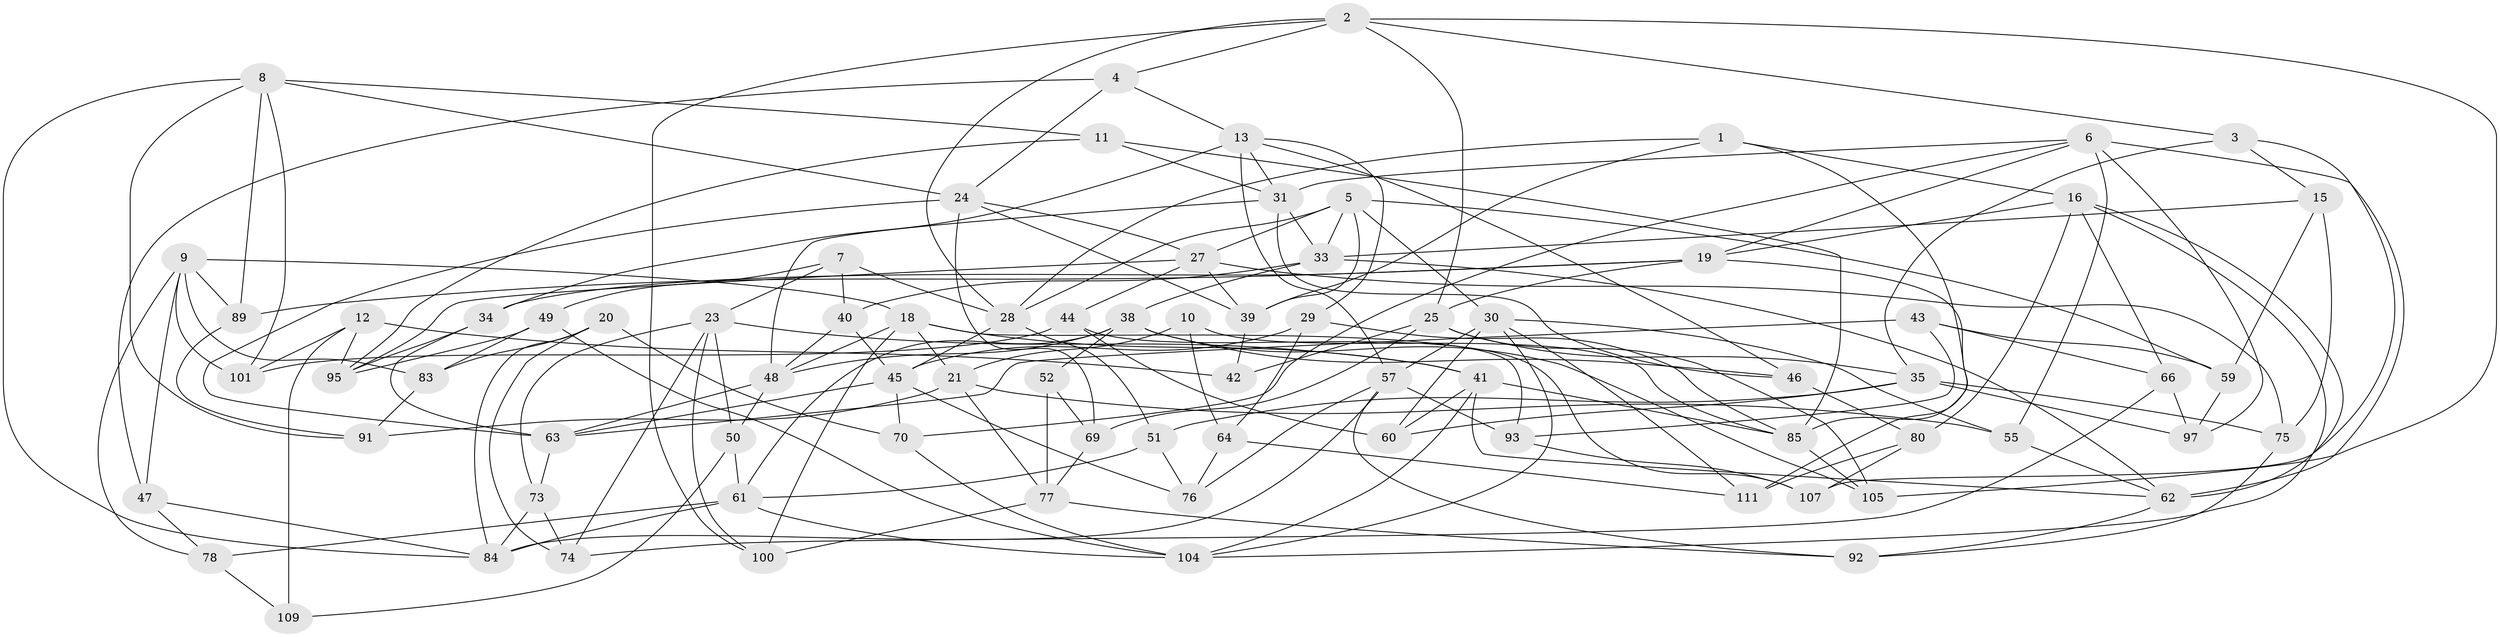 // Generated by graph-tools (version 1.1) at 2025/52/02/27/25 19:52:27]
// undirected, 79 vertices, 187 edges
graph export_dot {
graph [start="1"]
  node [color=gray90,style=filled];
  1;
  2 [super="+68"];
  3;
  4;
  5 [super="+17"];
  6 [super="+54"];
  7;
  8 [super="+32"];
  9 [super="+65"];
  10;
  11;
  12 [super="+22"];
  13 [super="+14"];
  15;
  16 [super="+110"];
  18 [super="+67"];
  19 [super="+58"];
  20;
  21 [super="+37"];
  23 [super="+81"];
  24 [super="+26"];
  25 [super="+36"];
  27 [super="+79"];
  28 [super="+56"];
  29;
  30 [super="+90"];
  31 [super="+71"];
  33 [super="+53"];
  34;
  35 [super="+102"];
  38 [super="+94"];
  39 [super="+112"];
  40;
  41 [super="+103"];
  42;
  43;
  44;
  45 [super="+72"];
  46;
  47;
  48 [super="+86"];
  49;
  50;
  51;
  52;
  55;
  57 [super="+113"];
  59;
  60;
  61 [super="+87"];
  62 [super="+82"];
  63 [super="+98"];
  64;
  66;
  69;
  70;
  73;
  74;
  75;
  76;
  77 [super="+108"];
  78;
  80;
  83;
  84 [super="+88"];
  85 [super="+96"];
  89;
  91;
  92;
  93;
  95 [super="+99"];
  97;
  100;
  101;
  104 [super="+106"];
  105;
  107;
  109;
  111;
  1 -- 28;
  1 -- 85;
  1 -- 16;
  1 -- 39;
  2 -- 105;
  2 -- 100;
  2 -- 25;
  2 -- 3;
  2 -- 4;
  2 -- 28;
  3 -- 107;
  3 -- 35;
  3 -- 15;
  4 -- 13;
  4 -- 24;
  4 -- 47;
  5 -- 33;
  5 -- 28;
  5 -- 59;
  5 -- 27;
  5 -- 30;
  5 -- 39;
  6 -- 62;
  6 -- 70;
  6 -- 97;
  6 -- 19;
  6 -- 55;
  6 -- 31;
  7 -- 23;
  7 -- 49;
  7 -- 40;
  7 -- 28;
  8 -- 11;
  8 -- 89;
  8 -- 91;
  8 -- 84;
  8 -- 101;
  8 -- 24;
  9 -- 78;
  9 -- 83;
  9 -- 89;
  9 -- 101;
  9 -- 47;
  9 -- 18;
  10 -- 21 [weight=2];
  10 -- 64;
  10 -- 85;
  11 -- 95;
  11 -- 31;
  11 -- 85;
  12 -- 42;
  12 -- 109 [weight=2];
  12 -- 95 [weight=2];
  12 -- 101;
  13 -- 34;
  13 -- 29;
  13 -- 57;
  13 -- 46;
  13 -- 31;
  15 -- 75;
  15 -- 59;
  15 -- 33;
  16 -- 80;
  16 -- 19;
  16 -- 104;
  16 -- 66;
  16 -- 62;
  18 -- 21;
  18 -- 93;
  18 -- 100;
  18 -- 48;
  18 -- 41;
  19 -- 89;
  19 -- 25;
  19 -- 34;
  19 -- 111;
  20 -- 74;
  20 -- 70;
  20 -- 83;
  20 -- 84;
  21 -- 91;
  21 -- 77;
  21 -- 55;
  23 -- 74;
  23 -- 41;
  23 -- 73;
  23 -- 50;
  23 -- 100;
  24 -- 39;
  24 -- 27;
  24 -- 69;
  24 -- 63;
  25 -- 42;
  25 -- 35;
  25 -- 69;
  25 -- 105;
  27 -- 75;
  27 -- 44;
  27 -- 95;
  27 -- 39;
  28 -- 51;
  28 -- 45;
  29 -- 85;
  29 -- 64;
  29 -- 45;
  30 -- 111;
  30 -- 104;
  30 -- 60;
  30 -- 57;
  30 -- 55;
  31 -- 46;
  31 -- 33;
  31 -- 48;
  33 -- 40;
  33 -- 62;
  33 -- 38;
  34 -- 95;
  34 -- 63;
  35 -- 60;
  35 -- 75;
  35 -- 51;
  35 -- 97;
  38 -- 46;
  38 -- 48;
  38 -- 105;
  38 -- 52;
  38 -- 61;
  39 -- 42 [weight=2];
  40 -- 48;
  40 -- 45;
  41 -- 60;
  41 -- 62;
  41 -- 104;
  41 -- 85;
  43 -- 93;
  43 -- 66;
  43 -- 59;
  43 -- 63;
  44 -- 101;
  44 -- 107;
  44 -- 60;
  45 -- 70;
  45 -- 76;
  45 -- 63;
  46 -- 80;
  47 -- 78;
  47 -- 84;
  48 -- 50;
  48 -- 63;
  49 -- 83;
  49 -- 104;
  49 -- 95;
  50 -- 109;
  50 -- 61;
  51 -- 76;
  51 -- 61;
  52 -- 77 [weight=2];
  52 -- 69;
  55 -- 62;
  57 -- 84;
  57 -- 93;
  57 -- 92;
  57 -- 76;
  59 -- 97;
  61 -- 78;
  61 -- 104;
  61 -- 84;
  62 -- 92;
  63 -- 73;
  64 -- 111;
  64 -- 76;
  66 -- 97;
  66 -- 74;
  69 -- 77;
  70 -- 104;
  73 -- 74;
  73 -- 84;
  75 -- 92;
  77 -- 92;
  77 -- 100;
  78 -- 109;
  80 -- 111;
  80 -- 107;
  83 -- 91;
  85 -- 105;
  89 -- 91;
  93 -- 107;
}
